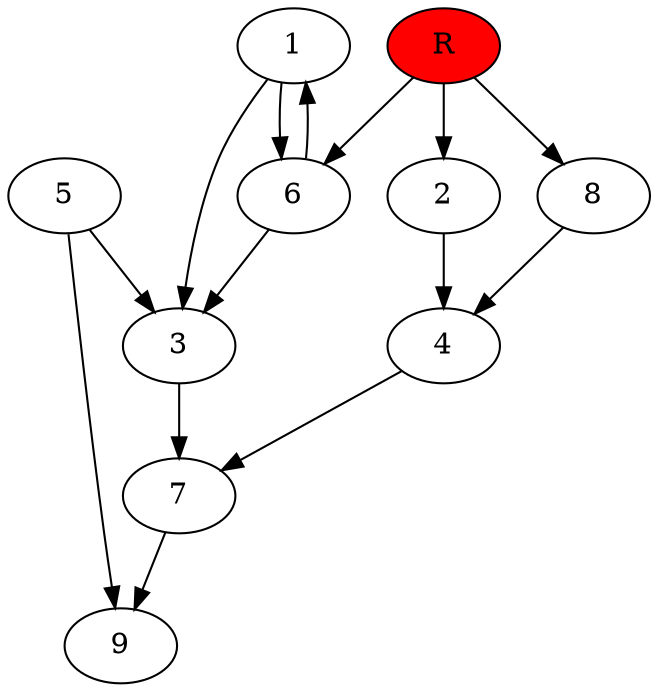 digraph prb20143 {
	1
	2
	3
	4
	5
	6
	7
	8
	R [fillcolor="#ff0000" style=filled]
	1 -> 3
	1 -> 6
	2 -> 4
	3 -> 7
	4 -> 7
	5 -> 3
	5 -> 9
	6 -> 1
	6 -> 3
	7 -> 9
	8 -> 4
	R -> 2
	R -> 6
	R -> 8
}
